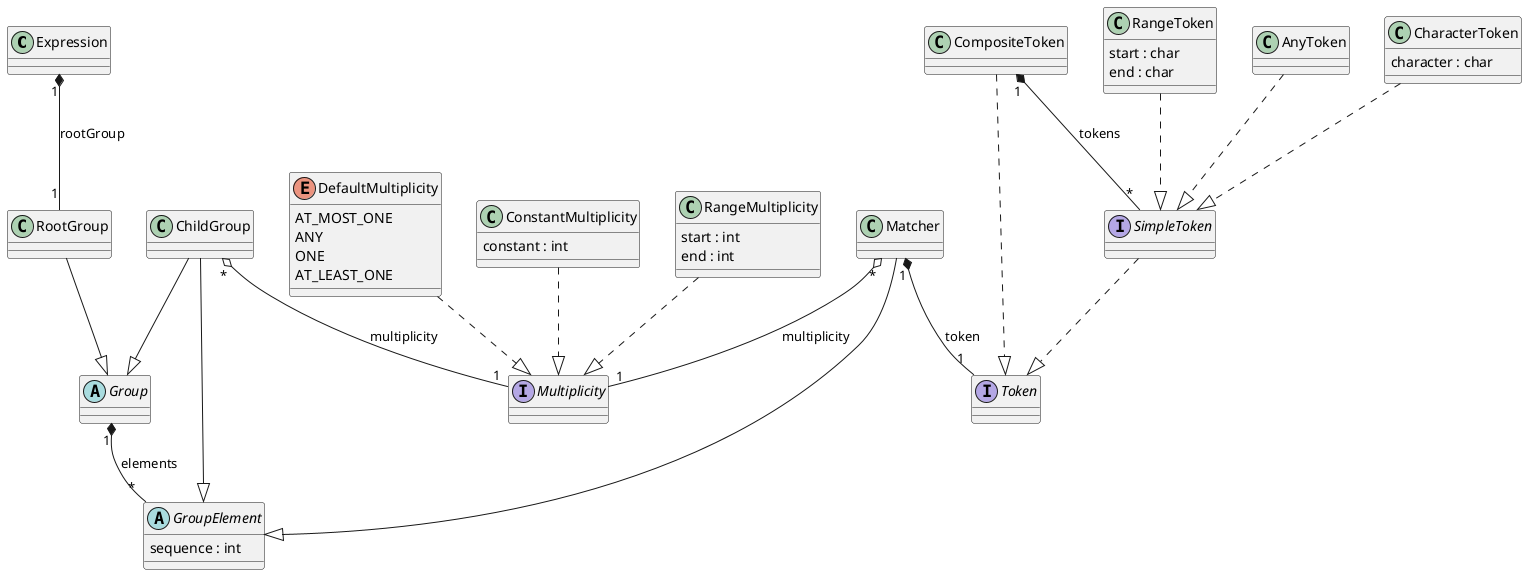 @startuml

class Expression {
}

abstract class Group {
}

class RootGroup {
}

class ChildGroup {
}

abstract class GroupElement {
    sequence : int
}


class Matcher {
}

interface Token {
}

interface SimpleToken {
}

class CompositeToken {
}

class CharacterToken {
    character : char
}

class RangeToken {
    start : char
    end : char
}

class AnyToken {
}

interface Multiplicity {
}

enum DefaultMultiplicity {
    AT_MOST_ONE
    ANY
    ONE
    AT_LEAST_ONE
}

class ConstantMultiplicity {
    constant : int
}

class RangeMultiplicity {
    start : int
    end : int
}


CompositeToken ..|> Token
SimpleToken ..|> Token
CharacterToken ..|> SimpleToken
RangeToken ..|> SimpleToken
AnyToken ..|> SimpleToken
RootGroup --|> Group
ChildGroup --|> Group
ChildGroup --|> GroupElement
Matcher --|> GroupElement
DefaultMultiplicity ..|> Multiplicity
ConstantMultiplicity ..|> Multiplicity
RangeMultiplicity ..|> Multiplicity

Expression "1" *-- "1" RootGroup : rootGroup
Group "1" *-- "*" GroupElement : elements
ChildGroup "*" o-- "1" Multiplicity : multiplicity
Matcher "*" o-- "1" Multiplicity : multiplicity
Matcher "1" *-- "1" Token : token
CompositeToken "1" *-- "*" SimpleToken : tokens

@enduml